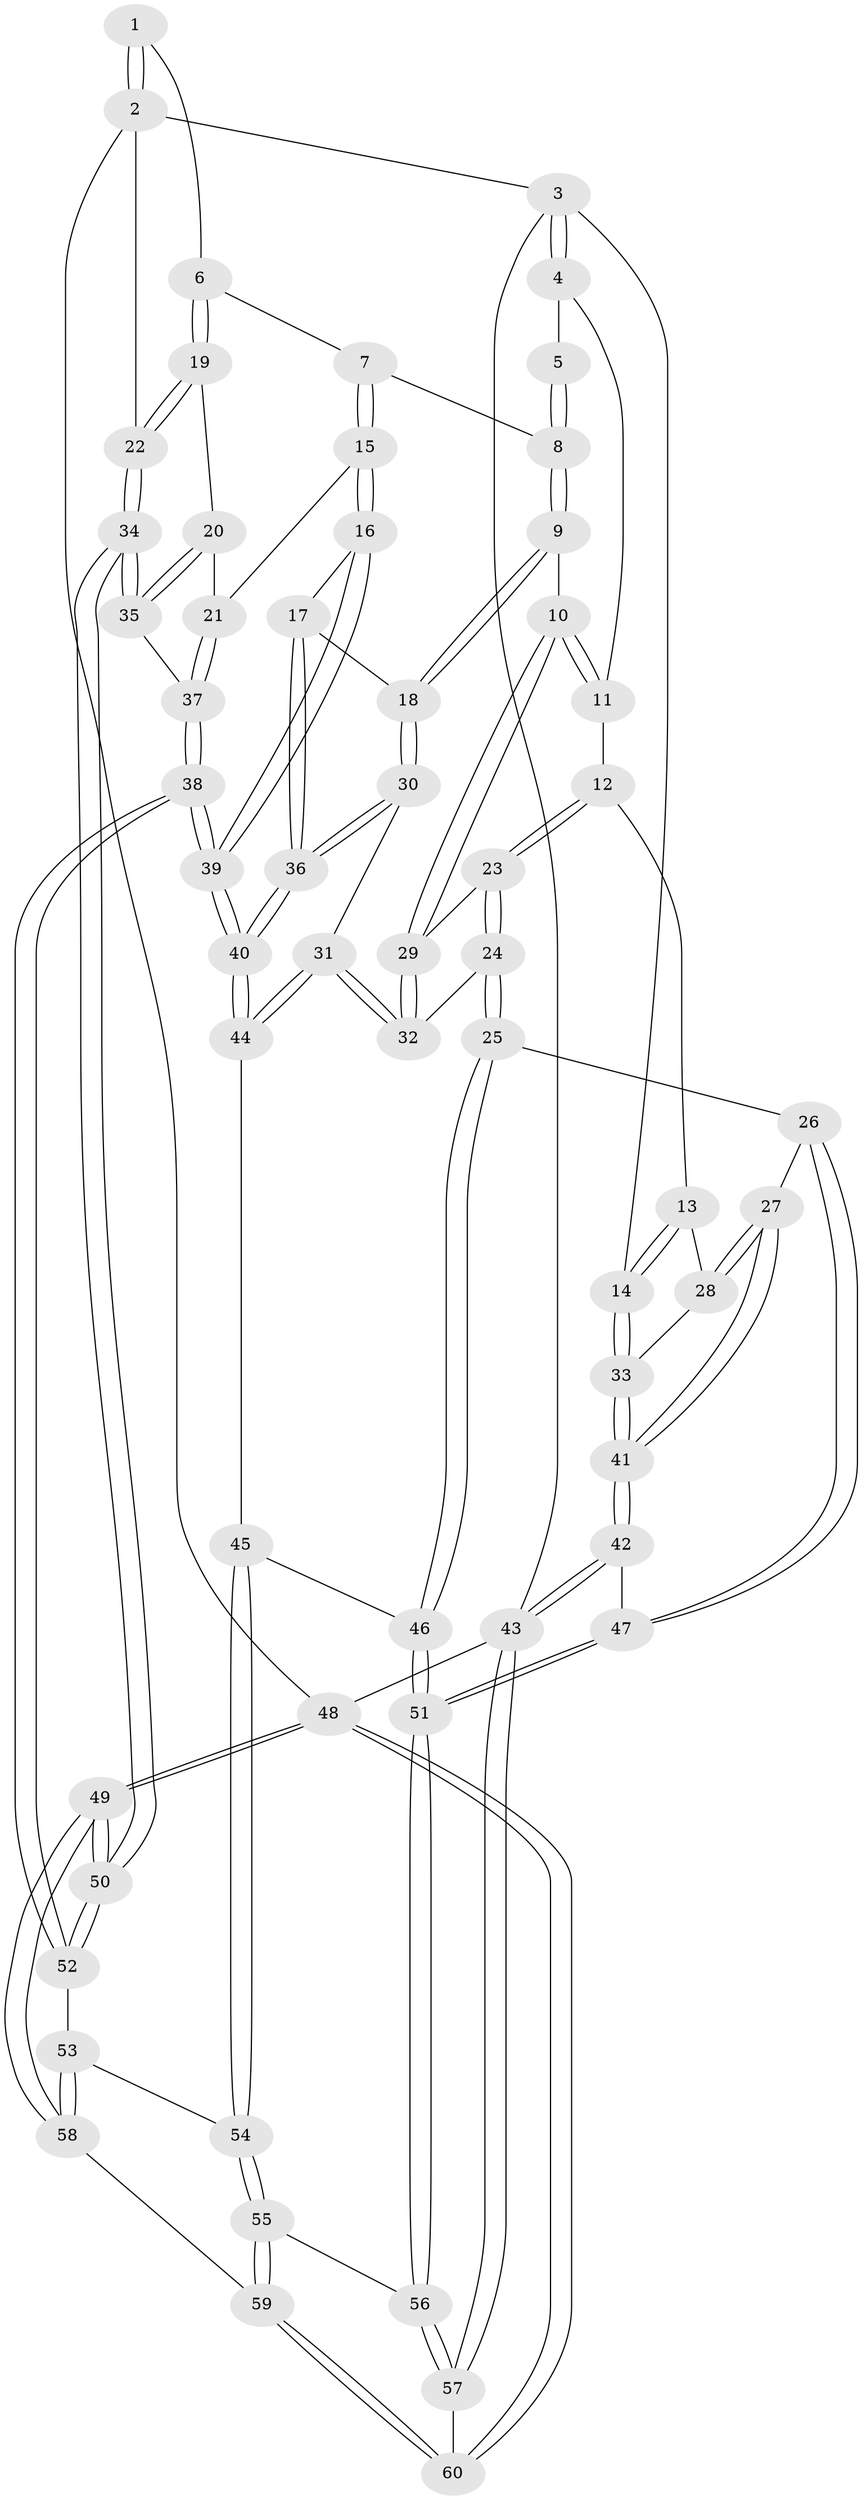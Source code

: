 // coarse degree distribution, {4: 0.3611111111111111, 7: 0.027777777777777776, 5: 0.3611111111111111, 3: 0.2222222222222222, 6: 0.027777777777777776}
// Generated by graph-tools (version 1.1) at 2025/24/03/03/25 07:24:35]
// undirected, 60 vertices, 147 edges
graph export_dot {
graph [start="1"]
  node [color=gray90,style=filled];
  1 [pos="+0.7438047293066222+0"];
  2 [pos="+1+0"];
  3 [pos="+0+0"];
  4 [pos="+0.3245977912637218+0"];
  5 [pos="+0.7201554371479931+0"];
  6 [pos="+0.8816787277665153+0.15614947906063978"];
  7 [pos="+0.7336020476052588+0.17708855639865967"];
  8 [pos="+0.6651918376821193+0.13824013309250302"];
  9 [pos="+0.6024017364690133+0.17477062612323271"];
  10 [pos="+0.505716204837056+0.16602932347782648"];
  11 [pos="+0.33144933491128303+0"];
  12 [pos="+0.2962896725361987+0.1857479497309928"];
  13 [pos="+0.2678342711077063+0.1952182553645133"];
  14 [pos="+0+0"];
  15 [pos="+0.7458455267875014+0.3048273558349284"];
  16 [pos="+0.7336779004605839+0.31530219610672966"];
  17 [pos="+0.6711773466818723+0.30858523437442914"];
  18 [pos="+0.6121541119534475+0.23474376074626904"];
  19 [pos="+0.9161492100802232+0.17810616235703802"];
  20 [pos="+0.8964118440443964+0.22870264252056485"];
  21 [pos="+0.8171039300491755+0.3127073944990761"];
  22 [pos="+1+0.14101662942630347"];
  23 [pos="+0.3245558002780045+0.2150850806894688"];
  24 [pos="+0.3394686423321641+0.3253081274479824"];
  25 [pos="+0.3260118219226849+0.4362401709129472"];
  26 [pos="+0.18954154569141843+0.37181407811284145"];
  27 [pos="+0.1780064608230578+0.3524470255997288"];
  28 [pos="+0.1815099613936755+0.22825499887011158"];
  29 [pos="+0.48963846898829+0.18737609988211903"];
  30 [pos="+0.5587678408271926+0.35010283193258834"];
  31 [pos="+0.4972339488956875+0.34180615323872887"];
  32 [pos="+0.4830062021582361+0.2282182352330222"];
  33 [pos="+0+0"];
  34 [pos="+1+0.5214317699411651"];
  35 [pos="+0.9763029662419981+0.5187550254133109"];
  36 [pos="+0.5995811897245726+0.3822299176037698"];
  37 [pos="+0.9152645826261607+0.5289156320735466"];
  38 [pos="+0.7339257646323958+0.6145161711413811"];
  39 [pos="+0.70689847567309+0.5638702947574701"];
  40 [pos="+0.6477455429368016+0.502593348195454"];
  41 [pos="+0+0.264058468940403"];
  42 [pos="+0+0.48397114390272117"];
  43 [pos="+0+1"];
  44 [pos="+0.3858640641360512+0.4354445024887145"];
  45 [pos="+0.3388133271804841+0.4513474146321758"];
  46 [pos="+0.33650312883236105+0.45077534074208725"];
  47 [pos="+0.03304055224941832+0.5085528794943195"];
  48 [pos="+1+1"];
  49 [pos="+1+1"];
  50 [pos="+1+1"];
  51 [pos="+0.19048183961929935+0.6402428662060737"];
  52 [pos="+0.726766263353912+0.6299308808869379"];
  53 [pos="+0.7087897824094911+0.6649422250442651"];
  54 [pos="+0.5395635714623612+0.7433042410687914"];
  55 [pos="+0.5201487194696235+0.7670636258131961"];
  56 [pos="+0.19297072930374856+0.9406016583160958"];
  57 [pos="+0.019765788901166453+1"];
  58 [pos="+0.8191417919428488+0.8358253799006223"];
  59 [pos="+0.6850239963135173+1"];
  60 [pos="+0.6849925619484346+1"];
  1 -- 2;
  1 -- 2;
  1 -- 6;
  2 -- 3;
  2 -- 22;
  2 -- 48;
  3 -- 4;
  3 -- 4;
  3 -- 14;
  3 -- 43;
  4 -- 5;
  4 -- 11;
  5 -- 8;
  5 -- 8;
  6 -- 7;
  6 -- 19;
  6 -- 19;
  7 -- 8;
  7 -- 15;
  7 -- 15;
  8 -- 9;
  8 -- 9;
  9 -- 10;
  9 -- 18;
  9 -- 18;
  10 -- 11;
  10 -- 11;
  10 -- 29;
  10 -- 29;
  11 -- 12;
  12 -- 13;
  12 -- 23;
  12 -- 23;
  13 -- 14;
  13 -- 14;
  13 -- 28;
  14 -- 33;
  14 -- 33;
  15 -- 16;
  15 -- 16;
  15 -- 21;
  16 -- 17;
  16 -- 39;
  16 -- 39;
  17 -- 18;
  17 -- 36;
  17 -- 36;
  18 -- 30;
  18 -- 30;
  19 -- 20;
  19 -- 22;
  19 -- 22;
  20 -- 21;
  20 -- 35;
  20 -- 35;
  21 -- 37;
  21 -- 37;
  22 -- 34;
  22 -- 34;
  23 -- 24;
  23 -- 24;
  23 -- 29;
  24 -- 25;
  24 -- 25;
  24 -- 32;
  25 -- 26;
  25 -- 46;
  25 -- 46;
  26 -- 27;
  26 -- 47;
  26 -- 47;
  27 -- 28;
  27 -- 28;
  27 -- 41;
  27 -- 41;
  28 -- 33;
  29 -- 32;
  29 -- 32;
  30 -- 31;
  30 -- 36;
  30 -- 36;
  31 -- 32;
  31 -- 32;
  31 -- 44;
  31 -- 44;
  33 -- 41;
  33 -- 41;
  34 -- 35;
  34 -- 35;
  34 -- 50;
  34 -- 50;
  35 -- 37;
  36 -- 40;
  36 -- 40;
  37 -- 38;
  37 -- 38;
  38 -- 39;
  38 -- 39;
  38 -- 52;
  38 -- 52;
  39 -- 40;
  39 -- 40;
  40 -- 44;
  40 -- 44;
  41 -- 42;
  41 -- 42;
  42 -- 43;
  42 -- 43;
  42 -- 47;
  43 -- 57;
  43 -- 57;
  43 -- 48;
  44 -- 45;
  45 -- 46;
  45 -- 54;
  45 -- 54;
  46 -- 51;
  46 -- 51;
  47 -- 51;
  47 -- 51;
  48 -- 49;
  48 -- 49;
  48 -- 60;
  48 -- 60;
  49 -- 50;
  49 -- 50;
  49 -- 58;
  49 -- 58;
  50 -- 52;
  50 -- 52;
  51 -- 56;
  51 -- 56;
  52 -- 53;
  53 -- 54;
  53 -- 58;
  53 -- 58;
  54 -- 55;
  54 -- 55;
  55 -- 56;
  55 -- 59;
  55 -- 59;
  56 -- 57;
  56 -- 57;
  57 -- 60;
  58 -- 59;
  59 -- 60;
  59 -- 60;
}
